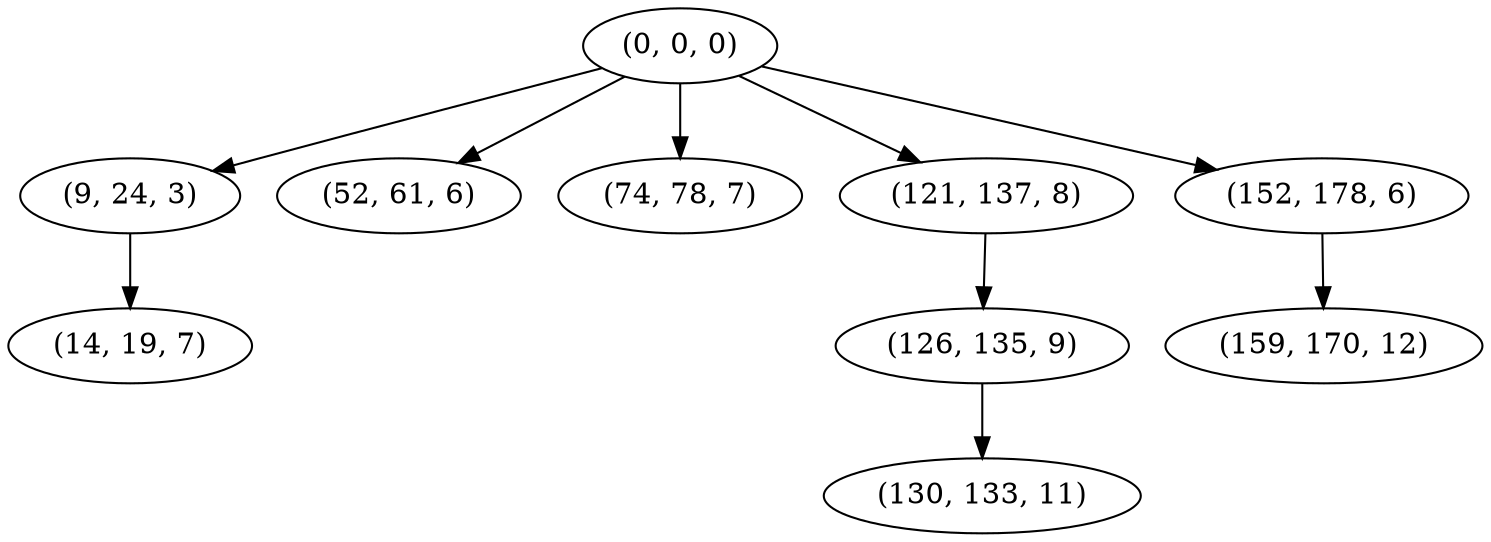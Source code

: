 digraph tree {
    "(0, 0, 0)";
    "(9, 24, 3)";
    "(14, 19, 7)";
    "(52, 61, 6)";
    "(74, 78, 7)";
    "(121, 137, 8)";
    "(126, 135, 9)";
    "(130, 133, 11)";
    "(152, 178, 6)";
    "(159, 170, 12)";
    "(0, 0, 0)" -> "(9, 24, 3)";
    "(0, 0, 0)" -> "(52, 61, 6)";
    "(0, 0, 0)" -> "(74, 78, 7)";
    "(0, 0, 0)" -> "(121, 137, 8)";
    "(0, 0, 0)" -> "(152, 178, 6)";
    "(9, 24, 3)" -> "(14, 19, 7)";
    "(121, 137, 8)" -> "(126, 135, 9)";
    "(126, 135, 9)" -> "(130, 133, 11)";
    "(152, 178, 6)" -> "(159, 170, 12)";
}
